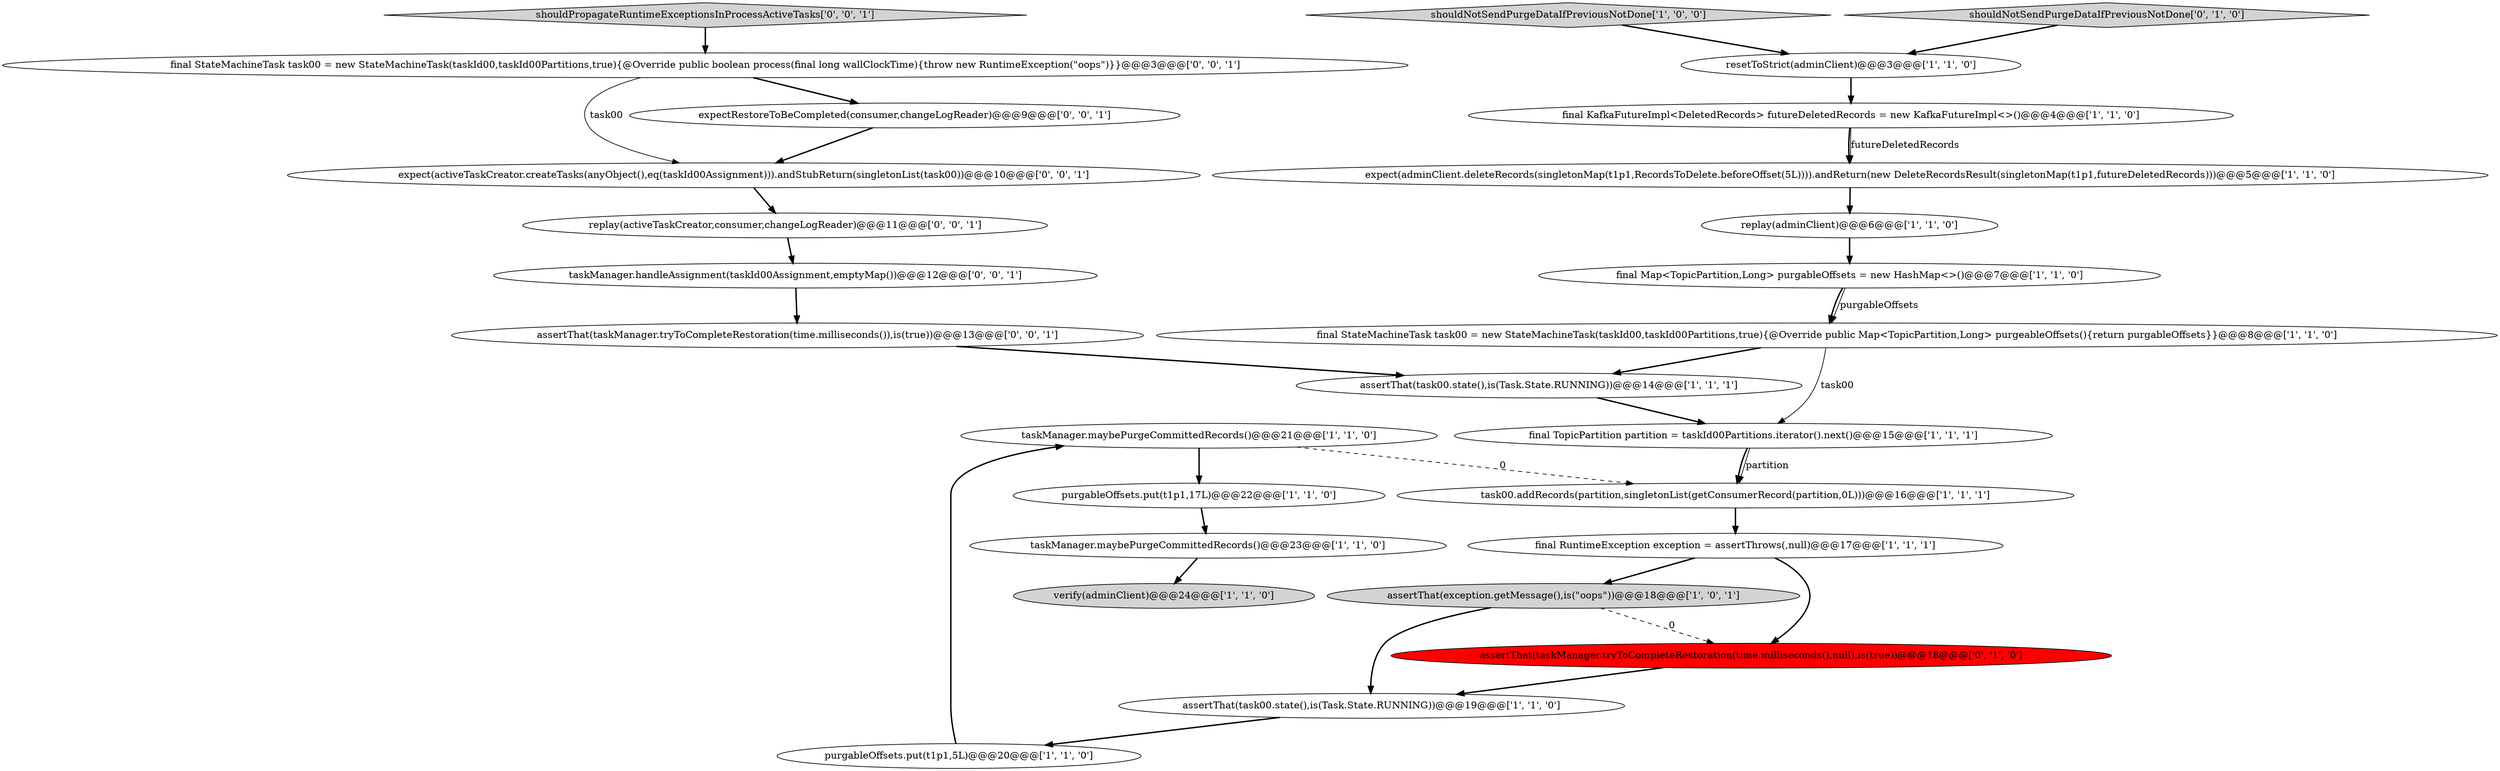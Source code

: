 digraph {
12 [style = filled, label = "purgableOffsets.put(t1p1,17L)@@@22@@@['1', '1', '0']", fillcolor = white, shape = ellipse image = "AAA0AAABBB1BBB"];
1 [style = filled, label = "assertThat(task00.state(),is(Task.State.RUNNING))@@@19@@@['1', '1', '0']", fillcolor = white, shape = ellipse image = "AAA0AAABBB1BBB"];
13 [style = filled, label = "expect(adminClient.deleteRecords(singletonMap(t1p1,RecordsToDelete.beforeOffset(5L)))).andReturn(new DeleteRecordsResult(singletonMap(t1p1,futureDeletedRecords)))@@@5@@@['1', '1', '0']", fillcolor = white, shape = ellipse image = "AAA0AAABBB1BBB"];
9 [style = filled, label = "final RuntimeException exception = assertThrows(,null)@@@17@@@['1', '1', '1']", fillcolor = white, shape = ellipse image = "AAA0AAABBB1BBB"];
7 [style = filled, label = "shouldNotSendPurgeDataIfPreviousNotDone['1', '0', '0']", fillcolor = lightgray, shape = diamond image = "AAA0AAABBB1BBB"];
20 [style = filled, label = "expectRestoreToBeCompleted(consumer,changeLogReader)@@@9@@@['0', '0', '1']", fillcolor = white, shape = ellipse image = "AAA0AAABBB3BBB"];
0 [style = filled, label = "final StateMachineTask task00 = new StateMachineTask(taskId00,taskId00Partitions,true){@Override public Map<TopicPartition,Long> purgeableOffsets(){return purgableOffsets}}@@@8@@@['1', '1', '0']", fillcolor = white, shape = ellipse image = "AAA0AAABBB1BBB"];
14 [style = filled, label = "verify(adminClient)@@@24@@@['1', '1', '0']", fillcolor = lightgray, shape = ellipse image = "AAA0AAABBB1BBB"];
23 [style = filled, label = "taskManager.handleAssignment(taskId00Assignment,emptyMap())@@@12@@@['0', '0', '1']", fillcolor = white, shape = ellipse image = "AAA0AAABBB3BBB"];
15 [style = filled, label = "resetToStrict(adminClient)@@@3@@@['1', '1', '0']", fillcolor = white, shape = ellipse image = "AAA0AAABBB1BBB"];
4 [style = filled, label = "final KafkaFutureImpl<DeletedRecords> futureDeletedRecords = new KafkaFutureImpl<>()@@@4@@@['1', '1', '0']", fillcolor = white, shape = ellipse image = "AAA0AAABBB1BBB"];
6 [style = filled, label = "replay(adminClient)@@@6@@@['1', '1', '0']", fillcolor = white, shape = ellipse image = "AAA0AAABBB1BBB"];
8 [style = filled, label = "assertThat(exception.getMessage(),is(\"oops\"))@@@18@@@['1', '0', '1']", fillcolor = lightgray, shape = ellipse image = "AAA0AAABBB1BBB"];
5 [style = filled, label = "task00.addRecords(partition,singletonList(getConsumerRecord(partition,0L)))@@@16@@@['1', '1', '1']", fillcolor = white, shape = ellipse image = "AAA0AAABBB1BBB"];
3 [style = filled, label = "final Map<TopicPartition,Long> purgableOffsets = new HashMap<>()@@@7@@@['1', '1', '0']", fillcolor = white, shape = ellipse image = "AAA0AAABBB1BBB"];
24 [style = filled, label = "shouldPropagateRuntimeExceptionsInProcessActiveTasks['0', '0', '1']", fillcolor = lightgray, shape = diamond image = "AAA0AAABBB3BBB"];
17 [style = filled, label = "taskManager.maybePurgeCommittedRecords()@@@23@@@['1', '1', '0']", fillcolor = white, shape = ellipse image = "AAA0AAABBB1BBB"];
21 [style = filled, label = "assertThat(taskManager.tryToCompleteRestoration(time.milliseconds()),is(true))@@@13@@@['0', '0', '1']", fillcolor = white, shape = ellipse image = "AAA0AAABBB3BBB"];
2 [style = filled, label = "final TopicPartition partition = taskId00Partitions.iterator().next()@@@15@@@['1', '1', '1']", fillcolor = white, shape = ellipse image = "AAA0AAABBB1BBB"];
19 [style = filled, label = "assertThat(taskManager.tryToCompleteRestoration(time.milliseconds(),null),is(true))@@@18@@@['0', '1', '0']", fillcolor = red, shape = ellipse image = "AAA1AAABBB2BBB"];
25 [style = filled, label = "final StateMachineTask task00 = new StateMachineTask(taskId00,taskId00Partitions,true){@Override public boolean process(final long wallClockTime){throw new RuntimeException(\"oops\")}}@@@3@@@['0', '0', '1']", fillcolor = white, shape = ellipse image = "AAA0AAABBB3BBB"];
22 [style = filled, label = "expect(activeTaskCreator.createTasks(anyObject(),eq(taskId00Assignment))).andStubReturn(singletonList(task00))@@@10@@@['0', '0', '1']", fillcolor = white, shape = ellipse image = "AAA0AAABBB3BBB"];
18 [style = filled, label = "shouldNotSendPurgeDataIfPreviousNotDone['0', '1', '0']", fillcolor = lightgray, shape = diamond image = "AAA0AAABBB2BBB"];
11 [style = filled, label = "taskManager.maybePurgeCommittedRecords()@@@21@@@['1', '1', '0']", fillcolor = white, shape = ellipse image = "AAA0AAABBB1BBB"];
10 [style = filled, label = "assertThat(task00.state(),is(Task.State.RUNNING))@@@14@@@['1', '1', '1']", fillcolor = white, shape = ellipse image = "AAA0AAABBB1BBB"];
26 [style = filled, label = "replay(activeTaskCreator,consumer,changeLogReader)@@@11@@@['0', '0', '1']", fillcolor = white, shape = ellipse image = "AAA0AAABBB3BBB"];
16 [style = filled, label = "purgableOffsets.put(t1p1,5L)@@@20@@@['1', '1', '0']", fillcolor = white, shape = ellipse image = "AAA0AAABBB1BBB"];
22->26 [style = bold, label=""];
6->3 [style = bold, label=""];
21->10 [style = bold, label=""];
8->19 [style = dashed, label="0"];
16->11 [style = bold, label=""];
5->9 [style = bold, label=""];
3->0 [style = solid, label="purgableOffsets"];
4->13 [style = bold, label=""];
12->17 [style = bold, label=""];
18->15 [style = bold, label=""];
11->5 [style = dashed, label="0"];
11->12 [style = bold, label=""];
9->8 [style = bold, label=""];
3->0 [style = bold, label=""];
20->22 [style = bold, label=""];
8->1 [style = bold, label=""];
19->1 [style = bold, label=""];
25->20 [style = bold, label=""];
0->10 [style = bold, label=""];
23->21 [style = bold, label=""];
17->14 [style = bold, label=""];
1->16 [style = bold, label=""];
2->5 [style = solid, label="partition"];
24->25 [style = bold, label=""];
26->23 [style = bold, label=""];
15->4 [style = bold, label=""];
4->13 [style = solid, label="futureDeletedRecords"];
9->19 [style = bold, label=""];
7->15 [style = bold, label=""];
10->2 [style = bold, label=""];
13->6 [style = bold, label=""];
0->2 [style = solid, label="task00"];
25->22 [style = solid, label="task00"];
2->5 [style = bold, label=""];
}
